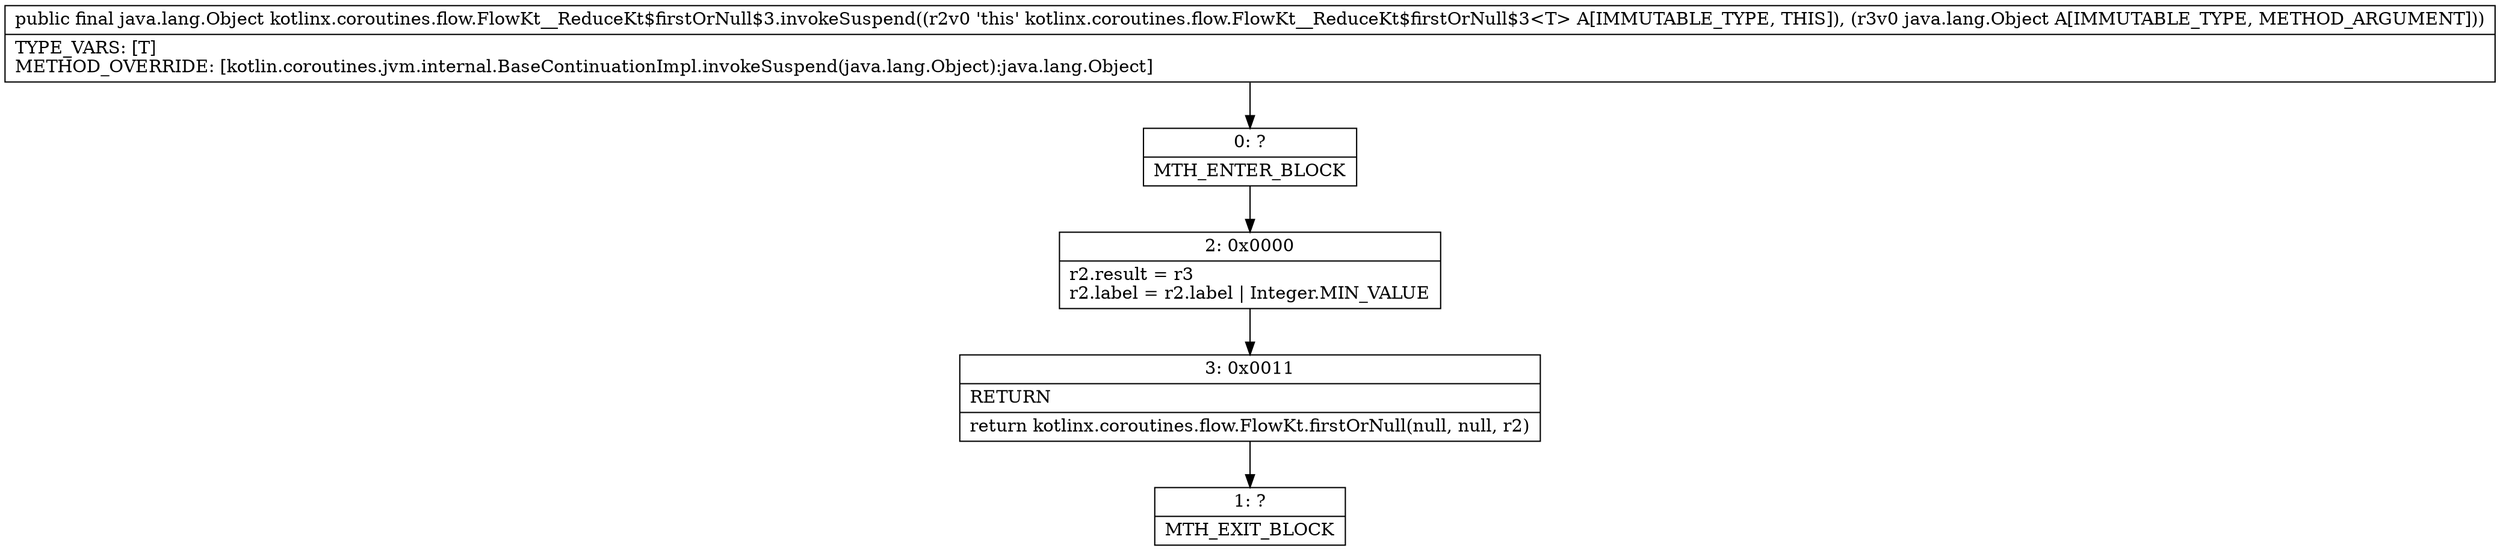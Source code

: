 digraph "CFG forkotlinx.coroutines.flow.FlowKt__ReduceKt$firstOrNull$3.invokeSuspend(Ljava\/lang\/Object;)Ljava\/lang\/Object;" {
Node_0 [shape=record,label="{0\:\ ?|MTH_ENTER_BLOCK\l}"];
Node_2 [shape=record,label="{2\:\ 0x0000|r2.result = r3\lr2.label = r2.label \| Integer.MIN_VALUE\l}"];
Node_3 [shape=record,label="{3\:\ 0x0011|RETURN\l|return kotlinx.coroutines.flow.FlowKt.firstOrNull(null, null, r2)\l}"];
Node_1 [shape=record,label="{1\:\ ?|MTH_EXIT_BLOCK\l}"];
MethodNode[shape=record,label="{public final java.lang.Object kotlinx.coroutines.flow.FlowKt__ReduceKt$firstOrNull$3.invokeSuspend((r2v0 'this' kotlinx.coroutines.flow.FlowKt__ReduceKt$firstOrNull$3\<T\> A[IMMUTABLE_TYPE, THIS]), (r3v0 java.lang.Object A[IMMUTABLE_TYPE, METHOD_ARGUMENT]))  | TYPE_VARS: [T]\lMETHOD_OVERRIDE: [kotlin.coroutines.jvm.internal.BaseContinuationImpl.invokeSuspend(java.lang.Object):java.lang.Object]\l}"];
MethodNode -> Node_0;Node_0 -> Node_2;
Node_2 -> Node_3;
Node_3 -> Node_1;
}

